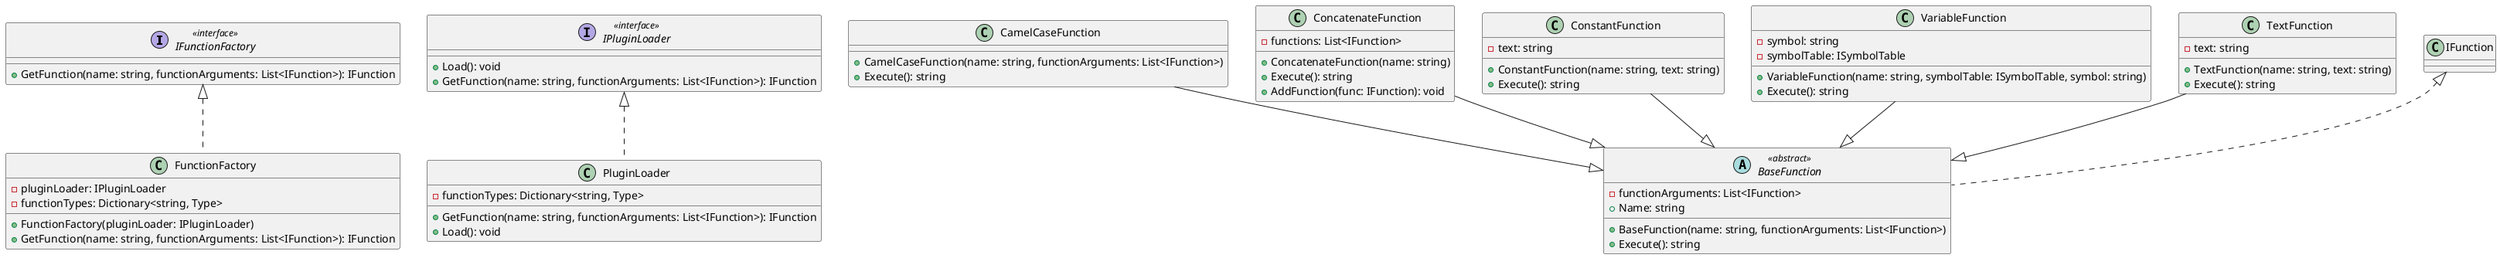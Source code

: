 @startuml
interface IFunctionFactory <<interface>> {
    +GetFunction(name: string, functionArguments: List<IFunction>): IFunction
}

class FunctionFactory {
    -pluginLoader: IPluginLoader
    -functionTypes: Dictionary<string, Type>
    +FunctionFactory(pluginLoader: IPluginLoader)
    +GetFunction(name: string, functionArguments: List<IFunction>): IFunction
}

interface IPluginLoader <<interface>> {
    +Load(): void
    +GetFunction(name: string, functionArguments: List<IFunction>): IFunction
}

class PluginLoader {
    -functionTypes: Dictionary<string, Type>
    +GetFunction(name: string, functionArguments: List<IFunction>): IFunction
    +Load(): void
}

abstract class BaseFunction <<abstract>> {
    -functionArguments: List<IFunction>
    +Name: string
    +BaseFunction(name: string, functionArguments: List<IFunction>)
    +Execute(): string
}

class CamelCaseFunction {
    +CamelCaseFunction(name: string, functionArguments: List<IFunction>)
    +Execute(): string
}

class ConcatenateFunction {
    -functions: List<IFunction>
    +ConcatenateFunction(name: string)
    +Execute(): string
    +AddFunction(func: IFunction): void
}

class ConstantFunction {
    -text: string
    +ConstantFunction(name: string, text: string)
    +Execute(): string
}

class VariableFunction {
    -symbol: string
    -symbolTable: ISymbolTable
    +VariableFunction(name: string, symbolTable: ISymbolTable, symbol: string)
    +Execute(): string
}

class TextFunction {
    -text: string
    +TextFunction(name: string, text: string)
    +Execute(): string
}

IFunctionFactory <|.. FunctionFactory
IPluginLoader <|.. PluginLoader
IFunction <|.. BaseFunction
CamelCaseFunction --|> BaseFunction
ConcatenateFunction --|> BaseFunction
ConstantFunction --|> BaseFunction
VariableFunction --|> BaseFunction
TextFunction --|> BaseFunction
@enduml
